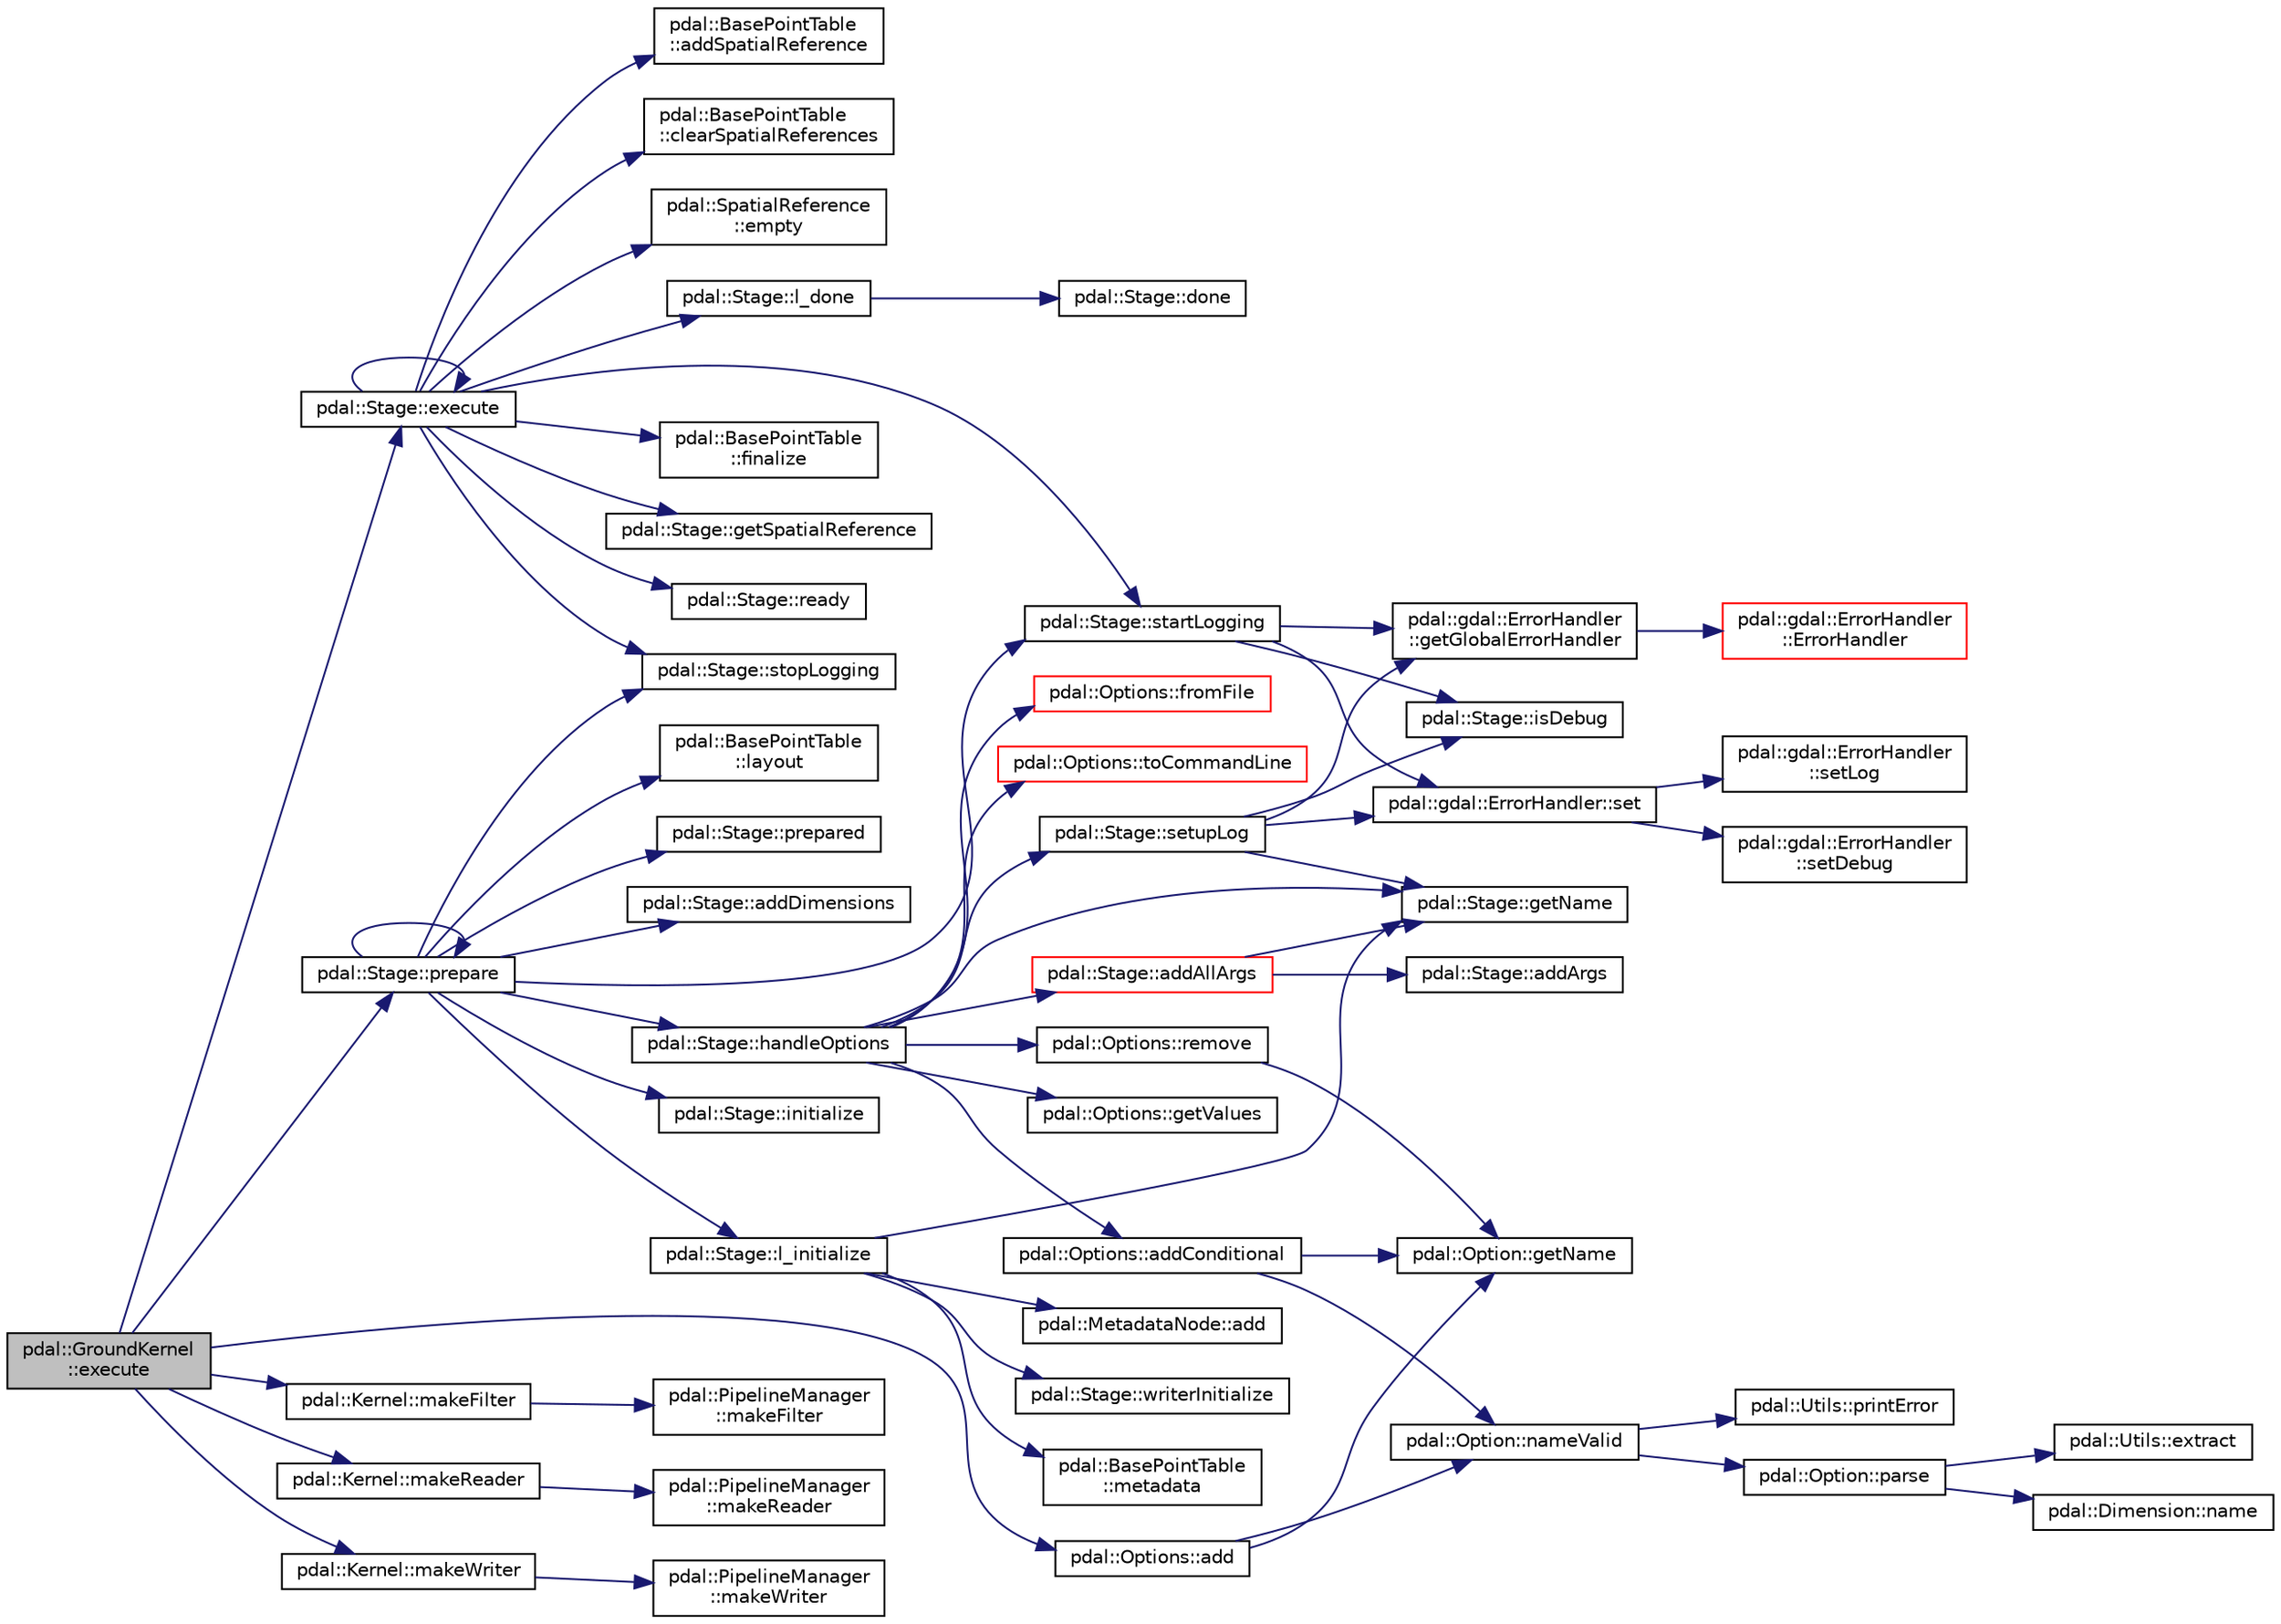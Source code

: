 digraph "pdal::GroundKernel::execute"
{
  edge [fontname="Helvetica",fontsize="10",labelfontname="Helvetica",labelfontsize="10"];
  node [fontname="Helvetica",fontsize="10",shape=record];
  rankdir="LR";
  Node1 [label="pdal::GroundKernel\l::execute",height=0.2,width=0.4,color="black", fillcolor="grey75", style="filled", fontcolor="black"];
  Node1 -> Node2 [color="midnightblue",fontsize="10",style="solid",fontname="Helvetica"];
  Node2 [label="pdal::Options::add",height=0.2,width=0.4,color="black", fillcolor="white", style="filled",URL="$classpdal_1_1Options.html#a30826da39f9c4716412141eeeb719032"];
  Node2 -> Node3 [color="midnightblue",fontsize="10",style="solid",fontname="Helvetica"];
  Node3 [label="pdal::Option::nameValid",height=0.2,width=0.4,color="black", fillcolor="white", style="filled",URL="$classpdal_1_1Option.html#aef4422b88464a9cad83b3c11bf1f8cdd"];
  Node3 -> Node4 [color="midnightblue",fontsize="10",style="solid",fontname="Helvetica"];
  Node4 [label="pdal::Option::parse",height=0.2,width=0.4,color="black", fillcolor="white", style="filled",URL="$classpdal_1_1Option.html#a978a36cf9180d3636ea770988961952b"];
  Node4 -> Node5 [color="midnightblue",fontsize="10",style="solid",fontname="Helvetica"];
  Node5 [label="pdal::Utils::extract",height=0.2,width=0.4,color="black", fillcolor="white", style="filled",URL="$namespacepdal_1_1Utils.html#acae5a19cd66121b77e2599daec48413d"];
  Node4 -> Node6 [color="midnightblue",fontsize="10",style="solid",fontname="Helvetica"];
  Node6 [label="pdal::Dimension::name",height=0.2,width=0.4,color="black", fillcolor="white", style="filled",URL="$namespacepdal_1_1Dimension.html#af3176b0b7e6b4be000317846cf7c2718"];
  Node3 -> Node7 [color="midnightblue",fontsize="10",style="solid",fontname="Helvetica"];
  Node7 [label="pdal::Utils::printError",height=0.2,width=0.4,color="black", fillcolor="white", style="filled",URL="$namespacepdal_1_1Utils.html#ada321695f57c876ef51227bdf5b84f7a"];
  Node2 -> Node8 [color="midnightblue",fontsize="10",style="solid",fontname="Helvetica"];
  Node8 [label="pdal::Option::getName",height=0.2,width=0.4,color="black", fillcolor="white", style="filled",URL="$classpdal_1_1Option.html#ad2b7a736742fb343e421fa326ef45c23"];
  Node1 -> Node9 [color="midnightblue",fontsize="10",style="solid",fontname="Helvetica"];
  Node9 [label="pdal::Stage::execute",height=0.2,width=0.4,color="black", fillcolor="white", style="filled",URL="$classpdal_1_1Stage.html#a1615c4aa5ec5e48f90d73f0e7a796935"];
  Node9 -> Node10 [color="midnightblue",fontsize="10",style="solid",fontname="Helvetica"];
  Node10 [label="pdal::BasePointTable\l::addSpatialReference",height=0.2,width=0.4,color="black", fillcolor="white", style="filled",URL="$classpdal_1_1BasePointTable.html#a670592aca912391f1a90073a2031e5e0"];
  Node9 -> Node11 [color="midnightblue",fontsize="10",style="solid",fontname="Helvetica"];
  Node11 [label="pdal::BasePointTable\l::clearSpatialReferences",height=0.2,width=0.4,color="black", fillcolor="white", style="filled",URL="$classpdal_1_1BasePointTable.html#aa3ed63a9e1a8897ccb7dc81a614f6141"];
  Node9 -> Node12 [color="midnightblue",fontsize="10",style="solid",fontname="Helvetica"];
  Node12 [label="pdal::SpatialReference\l::empty",height=0.2,width=0.4,color="black", fillcolor="white", style="filled",URL="$classpdal_1_1SpatialReference.html#a48fa2f7e79ea172b62ad2e874ff01610"];
  Node9 -> Node9 [color="midnightblue",fontsize="10",style="solid",fontname="Helvetica"];
  Node9 -> Node13 [color="midnightblue",fontsize="10",style="solid",fontname="Helvetica"];
  Node13 [label="pdal::BasePointTable\l::finalize",height=0.2,width=0.4,color="black", fillcolor="white", style="filled",URL="$classpdal_1_1BasePointTable.html#a2554cd260c437c9b1e4a017a28a5c7de"];
  Node9 -> Node14 [color="midnightblue",fontsize="10",style="solid",fontname="Helvetica"];
  Node14 [label="pdal::Stage::getSpatialReference",height=0.2,width=0.4,color="black", fillcolor="white", style="filled",URL="$classpdal_1_1Stage.html#a9889b4446f40daa6f4cd7bfe3c567839"];
  Node9 -> Node15 [color="midnightblue",fontsize="10",style="solid",fontname="Helvetica"];
  Node15 [label="pdal::Stage::l_done",height=0.2,width=0.4,color="black", fillcolor="white", style="filled",URL="$classpdal_1_1Stage.html#a1b00532ede55b90a7b6332a2966f5626"];
  Node15 -> Node16 [color="midnightblue",fontsize="10",style="solid",fontname="Helvetica"];
  Node16 [label="pdal::Stage::done",height=0.2,width=0.4,color="black", fillcolor="white", style="filled",URL="$classpdal_1_1Stage.html#a2444e73dc41bfc0b94981909595ef2ca"];
  Node9 -> Node17 [color="midnightblue",fontsize="10",style="solid",fontname="Helvetica"];
  Node17 [label="pdal::Stage::ready",height=0.2,width=0.4,color="black", fillcolor="white", style="filled",URL="$classpdal_1_1Stage.html#afb562c59c53ed8120df9106655eb2543"];
  Node9 -> Node18 [color="midnightblue",fontsize="10",style="solid",fontname="Helvetica"];
  Node18 [label="pdal::Stage::startLogging",height=0.2,width=0.4,color="black", fillcolor="white", style="filled",URL="$classpdal_1_1Stage.html#a74cf636cb0f633411e4e40dcd718508a"];
  Node18 -> Node19 [color="midnightblue",fontsize="10",style="solid",fontname="Helvetica"];
  Node19 [label="pdal::gdal::ErrorHandler\l::getGlobalErrorHandler",height=0.2,width=0.4,color="black", fillcolor="white", style="filled",URL="$classpdal_1_1gdal_1_1ErrorHandler.html#a56e0125595a43bf3b0cbd0b9a4bc55ea"];
  Node19 -> Node20 [color="midnightblue",fontsize="10",style="solid",fontname="Helvetica"];
  Node20 [label="pdal::gdal::ErrorHandler\l::ErrorHandler",height=0.2,width=0.4,color="red", fillcolor="white", style="filled",URL="$classpdal_1_1gdal_1_1ErrorHandler.html#a73215504640551589024d36018f81d33"];
  Node18 -> Node21 [color="midnightblue",fontsize="10",style="solid",fontname="Helvetica"];
  Node21 [label="pdal::Stage::isDebug",height=0.2,width=0.4,color="black", fillcolor="white", style="filled",URL="$classpdal_1_1Stage.html#aec4fb27c40bb4b032ff003a89a950dd4"];
  Node18 -> Node22 [color="midnightblue",fontsize="10",style="solid",fontname="Helvetica"];
  Node22 [label="pdal::gdal::ErrorHandler::set",height=0.2,width=0.4,color="black", fillcolor="white", style="filled",URL="$classpdal_1_1gdal_1_1ErrorHandler.html#ace1cff928ab179f671181ebaf4d280a4"];
  Node22 -> Node23 [color="midnightblue",fontsize="10",style="solid",fontname="Helvetica"];
  Node23 [label="pdal::gdal::ErrorHandler\l::setLog",height=0.2,width=0.4,color="black", fillcolor="white", style="filled",URL="$classpdal_1_1gdal_1_1ErrorHandler.html#abe7fbf19bfcfbb0be1c8ae934bd5c9d2"];
  Node22 -> Node24 [color="midnightblue",fontsize="10",style="solid",fontname="Helvetica"];
  Node24 [label="pdal::gdal::ErrorHandler\l::setDebug",height=0.2,width=0.4,color="black", fillcolor="white", style="filled",URL="$classpdal_1_1gdal_1_1ErrorHandler.html#a61ea2c53f778817785d39cd9fc6a81a6"];
  Node9 -> Node25 [color="midnightblue",fontsize="10",style="solid",fontname="Helvetica"];
  Node25 [label="pdal::Stage::stopLogging",height=0.2,width=0.4,color="black", fillcolor="white", style="filled",URL="$classpdal_1_1Stage.html#ae49e996fe285350923a3bf44d027adad"];
  Node1 -> Node26 [color="midnightblue",fontsize="10",style="solid",fontname="Helvetica"];
  Node26 [label="pdal::Kernel::makeFilter",height=0.2,width=0.4,color="black", fillcolor="white", style="filled",URL="$classpdal_1_1Kernel.html#acd6973d1bdac9c16cedfaa19594b860b"];
  Node26 -> Node27 [color="midnightblue",fontsize="10",style="solid",fontname="Helvetica"];
  Node27 [label="pdal::PipelineManager\l::makeFilter",height=0.2,width=0.4,color="black", fillcolor="white", style="filled",URL="$classpdal_1_1PipelineManager.html#a8626f2e57d8d35b4e5379f36a842ccbf"];
  Node1 -> Node28 [color="midnightblue",fontsize="10",style="solid",fontname="Helvetica"];
  Node28 [label="pdal::Kernel::makeReader",height=0.2,width=0.4,color="black", fillcolor="white", style="filled",URL="$classpdal_1_1Kernel.html#a96467a73a6f109cf7c04275a4bd76aa8"];
  Node28 -> Node29 [color="midnightblue",fontsize="10",style="solid",fontname="Helvetica"];
  Node29 [label="pdal::PipelineManager\l::makeReader",height=0.2,width=0.4,color="black", fillcolor="white", style="filled",URL="$classpdal_1_1PipelineManager.html#a1ed693ba560749af6f5a20e73474b09b"];
  Node1 -> Node30 [color="midnightblue",fontsize="10",style="solid",fontname="Helvetica"];
  Node30 [label="pdal::Kernel::makeWriter",height=0.2,width=0.4,color="black", fillcolor="white", style="filled",URL="$classpdal_1_1Kernel.html#a5095d9efbd0f2b755e851179b8a0f658"];
  Node30 -> Node31 [color="midnightblue",fontsize="10",style="solid",fontname="Helvetica"];
  Node31 [label="pdal::PipelineManager\l::makeWriter",height=0.2,width=0.4,color="black", fillcolor="white", style="filled",URL="$classpdal_1_1PipelineManager.html#a5d818c00afd49f76e4284474fc0f4f3f"];
  Node1 -> Node32 [color="midnightblue",fontsize="10",style="solid",fontname="Helvetica"];
  Node32 [label="pdal::Stage::prepare",height=0.2,width=0.4,color="black", fillcolor="white", style="filled",URL="$classpdal_1_1Stage.html#a4b9296a59f8852b3d08630f1086bfbea"];
  Node32 -> Node33 [color="midnightblue",fontsize="10",style="solid",fontname="Helvetica"];
  Node33 [label="pdal::Stage::addDimensions",height=0.2,width=0.4,color="black", fillcolor="white", style="filled",URL="$classpdal_1_1Stage.html#a7ec627c76e1c30fc53780bd81d08d4ad"];
  Node32 -> Node34 [color="midnightblue",fontsize="10",style="solid",fontname="Helvetica"];
  Node34 [label="pdal::Stage::handleOptions",height=0.2,width=0.4,color="black", fillcolor="white", style="filled",URL="$classpdal_1_1Stage.html#a75f17f9b67f48f6aab1d98aadefc4d5c"];
  Node34 -> Node35 [color="midnightblue",fontsize="10",style="solid",fontname="Helvetica"];
  Node35 [label="pdal::Stage::addAllArgs",height=0.2,width=0.4,color="red", fillcolor="white", style="filled",URL="$classpdal_1_1Stage.html#a75ff99f7b665c6573e304ed4148dd99e"];
  Node35 -> Node36 [color="midnightblue",fontsize="10",style="solid",fontname="Helvetica"];
  Node36 [label="pdal::Stage::addArgs",height=0.2,width=0.4,color="black", fillcolor="white", style="filled",URL="$classpdal_1_1Stage.html#a3f15d8fc5456be812aafc84000d8e621"];
  Node35 -> Node37 [color="midnightblue",fontsize="10",style="solid",fontname="Helvetica"];
  Node37 [label="pdal::Stage::getName",height=0.2,width=0.4,color="black", fillcolor="white", style="filled",URL="$classpdal_1_1Stage.html#a6c81d6fbbac17ebe4cd63806916cc750"];
  Node34 -> Node38 [color="midnightblue",fontsize="10",style="solid",fontname="Helvetica"];
  Node38 [label="pdal::Options::getValues",height=0.2,width=0.4,color="black", fillcolor="white", style="filled",URL="$classpdal_1_1Options.html#a99aa4c0c7ba443d584f741d22d37f6a5"];
  Node34 -> Node39 [color="midnightblue",fontsize="10",style="solid",fontname="Helvetica"];
  Node39 [label="pdal::Options::addConditional",height=0.2,width=0.4,color="black", fillcolor="white", style="filled",URL="$classpdal_1_1Options.html#aab2dd4f9208512ad8c38a71ad9d2c98b"];
  Node39 -> Node3 [color="midnightblue",fontsize="10",style="solid",fontname="Helvetica"];
  Node39 -> Node8 [color="midnightblue",fontsize="10",style="solid",fontname="Helvetica"];
  Node34 -> Node40 [color="midnightblue",fontsize="10",style="solid",fontname="Helvetica"];
  Node40 [label="pdal::Options::fromFile",height=0.2,width=0.4,color="red", fillcolor="white", style="filled",URL="$classpdal_1_1Options.html#a541bdbfe72511dad8a22236f0a3cb2ab"];
  Node34 -> Node41 [color="midnightblue",fontsize="10",style="solid",fontname="Helvetica"];
  Node41 [label="pdal::Options::remove",height=0.2,width=0.4,color="black", fillcolor="white", style="filled",URL="$classpdal_1_1Options.html#a0d9ebe7f77b36dea85b51eb0098a5df0"];
  Node41 -> Node8 [color="midnightblue",fontsize="10",style="solid",fontname="Helvetica"];
  Node34 -> Node42 [color="midnightblue",fontsize="10",style="solid",fontname="Helvetica"];
  Node42 [label="pdal::Options::toCommandLine",height=0.2,width=0.4,color="red", fillcolor="white", style="filled",URL="$classpdal_1_1Options.html#afb18dcc4f3883b8413171db00482959c"];
  Node34 -> Node37 [color="midnightblue",fontsize="10",style="solid",fontname="Helvetica"];
  Node34 -> Node43 [color="midnightblue",fontsize="10",style="solid",fontname="Helvetica"];
  Node43 [label="pdal::Stage::setupLog",height=0.2,width=0.4,color="black", fillcolor="white", style="filled",URL="$classpdal_1_1Stage.html#ab94db25b14b94de1f62f9738327accd2"];
  Node43 -> Node37 [color="midnightblue",fontsize="10",style="solid",fontname="Helvetica"];
  Node43 -> Node19 [color="midnightblue",fontsize="10",style="solid",fontname="Helvetica"];
  Node43 -> Node22 [color="midnightblue",fontsize="10",style="solid",fontname="Helvetica"];
  Node43 -> Node21 [color="midnightblue",fontsize="10",style="solid",fontname="Helvetica"];
  Node32 -> Node44 [color="midnightblue",fontsize="10",style="solid",fontname="Helvetica"];
  Node44 [label="pdal::Stage::initialize",height=0.2,width=0.4,color="black", fillcolor="white", style="filled",URL="$classpdal_1_1Stage.html#a5b422f842a6374b448439df99fe6e07e"];
  Node32 -> Node45 [color="midnightblue",fontsize="10",style="solid",fontname="Helvetica"];
  Node45 [label="pdal::Stage::l_initialize",height=0.2,width=0.4,color="black", fillcolor="white", style="filled",URL="$classpdal_1_1Stage.html#a6c85dfbf6a674dbc2eda76a79efada48"];
  Node45 -> Node46 [color="midnightblue",fontsize="10",style="solid",fontname="Helvetica"];
  Node46 [label="pdal::BasePointTable\l::metadata",height=0.2,width=0.4,color="black", fillcolor="white", style="filled",URL="$classpdal_1_1BasePointTable.html#a03429472e71e5dd323bc92319f4a9df6"];
  Node45 -> Node47 [color="midnightblue",fontsize="10",style="solid",fontname="Helvetica"];
  Node47 [label="pdal::MetadataNode::add",height=0.2,width=0.4,color="black", fillcolor="white", style="filled",URL="$classpdal_1_1MetadataNode.html#af2c1c5d91f6ab47a804aa8a0a1b043c2"];
  Node45 -> Node37 [color="midnightblue",fontsize="10",style="solid",fontname="Helvetica"];
  Node45 -> Node48 [color="midnightblue",fontsize="10",style="solid",fontname="Helvetica"];
  Node48 [label="pdal::Stage::writerInitialize",height=0.2,width=0.4,color="black", fillcolor="white", style="filled",URL="$classpdal_1_1Stage.html#a0d7c0bb23ed18577b1aa58b02448487f"];
  Node32 -> Node49 [color="midnightblue",fontsize="10",style="solid",fontname="Helvetica"];
  Node49 [label="pdal::BasePointTable\l::layout",height=0.2,width=0.4,color="black", fillcolor="white", style="filled",URL="$classpdal_1_1BasePointTable.html#a7e3a12a1f29e6cd10d8669ed3d07eb94"];
  Node32 -> Node32 [color="midnightblue",fontsize="10",style="solid",fontname="Helvetica"];
  Node32 -> Node50 [color="midnightblue",fontsize="10",style="solid",fontname="Helvetica"];
  Node50 [label="pdal::Stage::prepared",height=0.2,width=0.4,color="black", fillcolor="white", style="filled",URL="$classpdal_1_1Stage.html#affff6bc9dbff793d074d76333c5732dd"];
  Node32 -> Node18 [color="midnightblue",fontsize="10",style="solid",fontname="Helvetica"];
  Node32 -> Node25 [color="midnightblue",fontsize="10",style="solid",fontname="Helvetica"];
}
